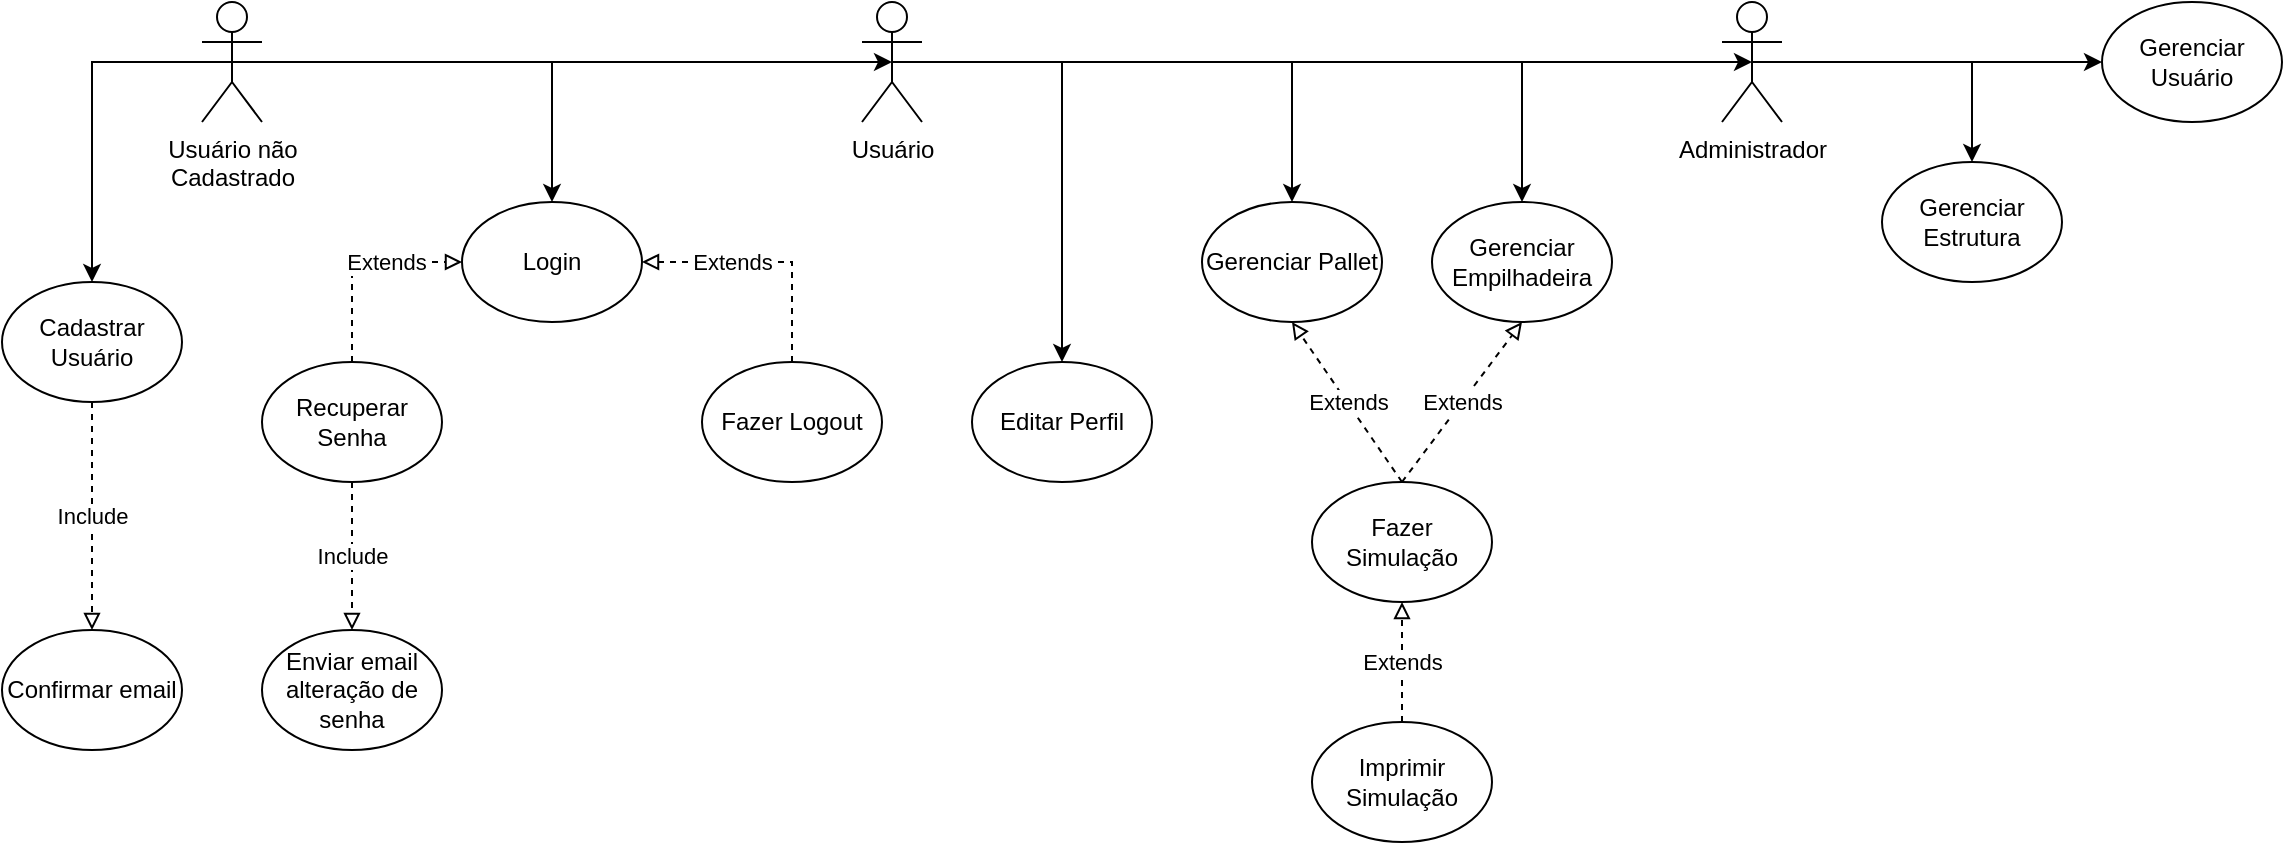 <mxfile version="28.2.7">
  <diagram name="Cadastro de Contatos UML" id="CtMI1O94lR7FsDbO_B6h">
    <mxGraphModel dx="1042" dy="527" grid="1" gridSize="10" guides="1" tooltips="1" connect="1" arrows="1" fold="1" page="1" pageScale="1" pageWidth="1169" pageHeight="827" math="0" shadow="0">
      <root>
        <mxCell id="0" />
        <mxCell id="1" parent="0" />
        <mxCell id="BOJG5-k8it2eCHu_wFMf-64" value="Usuário" style="shape=umlActor;verticalLabelPosition=bottom;verticalAlign=top;html=1;outlineConnect=0;" parent="1" vertex="1">
          <mxGeometry x="445" y="80" width="30" height="60" as="geometry" />
        </mxCell>
        <mxCell id="BOJG5-k8it2eCHu_wFMf-65" style="edgeStyle=orthogonalEdgeStyle;rounded=0;orthogonalLoop=1;jettySize=auto;html=1;exitX=0.5;exitY=0.5;exitDx=0;exitDy=0;exitPerimeter=0;entryX=0.5;entryY=0;entryDx=0;entryDy=0;" parent="1" source="BOJG5-k8it2eCHu_wFMf-67" target="BOJG5-k8it2eCHu_wFMf-75" edge="1">
          <mxGeometry relative="1" as="geometry" />
        </mxCell>
        <mxCell id="BOJG5-k8it2eCHu_wFMf-66" style="edgeStyle=orthogonalEdgeStyle;rounded=0;orthogonalLoop=1;jettySize=auto;html=1;exitX=0.5;exitY=0.5;exitDx=0;exitDy=0;exitPerimeter=0;entryX=0;entryY=0.5;entryDx=0;entryDy=0;" parent="1" source="BOJG5-k8it2eCHu_wFMf-67" target="BOJG5-k8it2eCHu_wFMf-80" edge="1">
          <mxGeometry relative="1" as="geometry" />
        </mxCell>
        <mxCell id="BOJG5-k8it2eCHu_wFMf-67" value="Administrador" style="shape=umlActor;verticalLabelPosition=bottom;verticalAlign=top;html=1;outlineConnect=0;" parent="1" vertex="1">
          <mxGeometry x="875" y="80" width="30" height="60" as="geometry" />
        </mxCell>
        <mxCell id="BOJG5-k8it2eCHu_wFMf-68" value="Cadastrar Usuário" style="ellipse;whiteSpace=wrap;html=1;" parent="1" vertex="1">
          <mxGeometry x="15" y="220" width="90" height="60" as="geometry" />
        </mxCell>
        <mxCell id="BOJG5-k8it2eCHu_wFMf-69" value="Confirmar email" style="ellipse;whiteSpace=wrap;html=1;" parent="1" vertex="1">
          <mxGeometry x="15" y="394" width="90" height="60" as="geometry" />
        </mxCell>
        <mxCell id="BOJG5-k8it2eCHu_wFMf-72" value="Login" style="ellipse;whiteSpace=wrap;html=1;" parent="1" vertex="1">
          <mxGeometry x="245" y="180" width="90" height="60" as="geometry" />
        </mxCell>
        <mxCell id="BOJG5-k8it2eCHu_wFMf-73" value="Gerenciar Pallet" style="ellipse;whiteSpace=wrap;html=1;" parent="1" vertex="1">
          <mxGeometry x="615" y="180" width="90" height="60" as="geometry" />
        </mxCell>
        <mxCell id="BOJG5-k8it2eCHu_wFMf-74" value="Gerenciar Empilhadeira" style="ellipse;whiteSpace=wrap;html=1;" parent="1" vertex="1">
          <mxGeometry x="730" y="180" width="90" height="60" as="geometry" />
        </mxCell>
        <mxCell id="BOJG5-k8it2eCHu_wFMf-75" value="Gerenciar Estrutura" style="ellipse;whiteSpace=wrap;html=1;" parent="1" vertex="1">
          <mxGeometry x="955" y="160" width="90" height="60" as="geometry" />
        </mxCell>
        <mxCell id="BOJG5-k8it2eCHu_wFMf-76" value="Fazer Simulação" style="ellipse;whiteSpace=wrap;html=1;" parent="1" vertex="1">
          <mxGeometry x="670" y="320" width="90" height="60" as="geometry" />
        </mxCell>
        <mxCell id="BOJG5-k8it2eCHu_wFMf-77" value="Fazer Logout" style="ellipse;whiteSpace=wrap;html=1;" parent="1" vertex="1">
          <mxGeometry x="365" y="260" width="90" height="60" as="geometry" />
        </mxCell>
        <mxCell id="BOJG5-k8it2eCHu_wFMf-78" value="Recuperar Senha" style="ellipse;whiteSpace=wrap;html=1;" parent="1" vertex="1">
          <mxGeometry x="145" y="260" width="90" height="60" as="geometry" />
        </mxCell>
        <mxCell id="BOJG5-k8it2eCHu_wFMf-79" value="Enviar email alteração de senha" style="ellipse;whiteSpace=wrap;html=1;" parent="1" vertex="1">
          <mxGeometry x="145" y="394" width="90" height="60" as="geometry" />
        </mxCell>
        <mxCell id="BOJG5-k8it2eCHu_wFMf-80" value="Gerenciar Usuário" style="ellipse;whiteSpace=wrap;html=1;" parent="1" vertex="1">
          <mxGeometry x="1065" y="80" width="90" height="60" as="geometry" />
        </mxCell>
        <mxCell id="BOJG5-k8it2eCHu_wFMf-81" value="Editar Perfil" style="ellipse;whiteSpace=wrap;html=1;" parent="1" vertex="1">
          <mxGeometry x="500" y="260" width="90" height="60" as="geometry" />
        </mxCell>
        <mxCell id="BOJG5-k8it2eCHu_wFMf-82" value="Imprimir Simulação" style="ellipse;whiteSpace=wrap;html=1;" parent="1" vertex="1">
          <mxGeometry x="670" y="440" width="90" height="60" as="geometry" />
        </mxCell>
        <mxCell id="BOJG5-k8it2eCHu_wFMf-83" value="Include" style="endArrow=block;endFill=0;html=1;rounded=0;exitX=0.5;exitY=1;exitDx=0;exitDy=0;entryX=0.5;entryY=0;entryDx=0;entryDy=0;dashed=1;" parent="1" source="BOJG5-k8it2eCHu_wFMf-68" target="BOJG5-k8it2eCHu_wFMf-69" edge="1">
          <mxGeometry width="160" relative="1" as="geometry">
            <mxPoint x="105" y="310" as="sourcePoint" />
            <mxPoint x="265" y="310" as="targetPoint" />
          </mxGeometry>
        </mxCell>
        <mxCell id="BOJG5-k8it2eCHu_wFMf-84" value="Extends" style="endArrow=block;endFill=0;html=1;rounded=0;exitX=0.5;exitY=0;exitDx=0;exitDy=0;entryX=0;entryY=0.5;entryDx=0;entryDy=0;dashed=1;" parent="1" source="BOJG5-k8it2eCHu_wFMf-78" target="BOJG5-k8it2eCHu_wFMf-72" edge="1">
          <mxGeometry x="0.278" width="160" relative="1" as="geometry">
            <mxPoint x="435" y="370" as="sourcePoint" />
            <mxPoint x="690" y="230" as="targetPoint" />
            <Array as="points">
              <mxPoint x="190" y="210" />
            </Array>
            <mxPoint as="offset" />
          </mxGeometry>
        </mxCell>
        <mxCell id="BOJG5-k8it2eCHu_wFMf-85" value="Include" style="endArrow=block;endFill=0;html=1;rounded=0;exitX=0.5;exitY=1;exitDx=0;exitDy=0;entryX=0.5;entryY=0;entryDx=0;entryDy=0;dashed=1;" parent="1" source="BOJG5-k8it2eCHu_wFMf-78" target="BOJG5-k8it2eCHu_wFMf-79" edge="1">
          <mxGeometry width="160" relative="1" as="geometry">
            <mxPoint x="85" y="549" as="sourcePoint" />
            <mxPoint x="245" y="549" as="targetPoint" />
          </mxGeometry>
        </mxCell>
        <mxCell id="BOJG5-k8it2eCHu_wFMf-86" value="Extends" style="endArrow=block;endFill=0;html=1;rounded=0;exitX=0.5;exitY=0;exitDx=0;exitDy=0;entryX=0.5;entryY=1;entryDx=0;entryDy=0;dashed=1;" parent="1" source="BOJG5-k8it2eCHu_wFMf-76" target="BOJG5-k8it2eCHu_wFMf-73" edge="1">
          <mxGeometry width="160" relative="1" as="geometry">
            <mxPoint x="580" y="350" as="sourcePoint" />
            <mxPoint x="740" y="350" as="targetPoint" />
          </mxGeometry>
        </mxCell>
        <mxCell id="BOJG5-k8it2eCHu_wFMf-87" value="Extends" style="endArrow=block;endFill=0;html=1;rounded=0;entryX=0.5;entryY=1;entryDx=0;entryDy=0;exitX=0.5;exitY=0;exitDx=0;exitDy=0;dashed=1;" parent="1" source="BOJG5-k8it2eCHu_wFMf-76" target="BOJG5-k8it2eCHu_wFMf-74" edge="1">
          <mxGeometry width="160" relative="1" as="geometry">
            <mxPoint x="580" y="350" as="sourcePoint" />
            <mxPoint x="740" y="350" as="targetPoint" />
          </mxGeometry>
        </mxCell>
        <mxCell id="BOJG5-k8it2eCHu_wFMf-88" value="Extends" style="endArrow=block;endFill=0;html=1;rounded=0;exitX=0.5;exitY=0;exitDx=0;exitDy=0;entryX=0.5;entryY=1;entryDx=0;entryDy=0;dashed=1;" parent="1" source="BOJG5-k8it2eCHu_wFMf-82" target="BOJG5-k8it2eCHu_wFMf-76" edge="1">
          <mxGeometry width="160" relative="1" as="geometry">
            <mxPoint x="688" y="370" as="sourcePoint" />
            <mxPoint x="848" y="370" as="targetPoint" />
          </mxGeometry>
        </mxCell>
        <mxCell id="BOJG5-k8it2eCHu_wFMf-89" value="Extends" style="endArrow=block;endFill=0;html=1;rounded=0;exitX=0.5;exitY=0;exitDx=0;exitDy=0;entryX=1;entryY=0.5;entryDx=0;entryDy=0;dashed=1;" parent="1" source="BOJG5-k8it2eCHu_wFMf-77" target="BOJG5-k8it2eCHu_wFMf-72" edge="1">
          <mxGeometry x="0.278" width="160" relative="1" as="geometry">
            <mxPoint x="825" y="270" as="sourcePoint" />
            <mxPoint x="955" y="220" as="targetPoint" />
            <Array as="points">
              <mxPoint x="410" y="210" />
            </Array>
            <mxPoint as="offset" />
          </mxGeometry>
        </mxCell>
        <mxCell id="zOrnugSZTZHdujEm2ETA-1" value="Usuário não&lt;div&gt;Cadastrado&lt;/div&gt;" style="shape=umlActor;verticalLabelPosition=bottom;verticalAlign=top;html=1;outlineConnect=0;" parent="1" vertex="1">
          <mxGeometry x="115" y="80" width="30" height="60" as="geometry" />
        </mxCell>
        <mxCell id="zOrnugSZTZHdujEm2ETA-2" value="" style="endArrow=classic;html=1;rounded=0;exitX=0.5;exitY=0.5;exitDx=0;exitDy=0;exitPerimeter=0;entryX=0.5;entryY=0.5;entryDx=0;entryDy=0;entryPerimeter=0;" parent="1" source="BOJG5-k8it2eCHu_wFMf-64" target="BOJG5-k8it2eCHu_wFMf-67" edge="1">
          <mxGeometry width="50" height="50" relative="1" as="geometry">
            <mxPoint x="615" y="300" as="sourcePoint" />
            <mxPoint x="665" y="250" as="targetPoint" />
          </mxGeometry>
        </mxCell>
        <mxCell id="zOrnugSZTZHdujEm2ETA-4" value="" style="endArrow=classic;html=1;rounded=0;exitX=0.5;exitY=0.5;exitDx=0;exitDy=0;exitPerimeter=0;entryX=0.5;entryY=0;entryDx=0;entryDy=0;" parent="1" source="zOrnugSZTZHdujEm2ETA-1" target="BOJG5-k8it2eCHu_wFMf-68" edge="1">
          <mxGeometry width="50" height="50" relative="1" as="geometry">
            <mxPoint x="235" y="460" as="sourcePoint" />
            <mxPoint x="395" y="500" as="targetPoint" />
            <Array as="points">
              <mxPoint x="60" y="110" />
            </Array>
          </mxGeometry>
        </mxCell>
        <mxCell id="zOrnugSZTZHdujEm2ETA-5" value="" style="endArrow=classic;html=1;rounded=0;exitX=0.5;exitY=0.5;exitDx=0;exitDy=0;exitPerimeter=0;entryX=0.5;entryY=0.5;entryDx=0;entryDy=0;entryPerimeter=0;" parent="1" source="zOrnugSZTZHdujEm2ETA-1" target="BOJG5-k8it2eCHu_wFMf-64" edge="1">
          <mxGeometry width="50" height="50" relative="1" as="geometry">
            <mxPoint x="225" y="280" as="sourcePoint" />
            <mxPoint x="275" y="230" as="targetPoint" />
          </mxGeometry>
        </mxCell>
        <mxCell id="zOrnugSZTZHdujEm2ETA-6" value="" style="endArrow=classic;html=1;rounded=0;exitX=0.5;exitY=0.5;exitDx=0;exitDy=0;exitPerimeter=0;" parent="1" source="zOrnugSZTZHdujEm2ETA-1" target="BOJG5-k8it2eCHu_wFMf-72" edge="1">
          <mxGeometry width="50" height="50" relative="1" as="geometry">
            <mxPoint x="185" y="140" as="sourcePoint" />
            <mxPoint x="375" y="380" as="targetPoint" />
            <Array as="points">
              <mxPoint x="290" y="110" />
            </Array>
          </mxGeometry>
        </mxCell>
        <mxCell id="zOrnugSZTZHdujEm2ETA-7" value="" style="endArrow=classic;html=1;rounded=0;exitX=0.5;exitY=0.5;exitDx=0;exitDy=0;exitPerimeter=0;entryX=0.5;entryY=0;entryDx=0;entryDy=0;" parent="1" source="BOJG5-k8it2eCHu_wFMf-64" target="BOJG5-k8it2eCHu_wFMf-81" edge="1">
          <mxGeometry width="50" height="50" relative="1" as="geometry">
            <mxPoint x="465" y="440" as="sourcePoint" />
            <mxPoint x="515" y="390" as="targetPoint" />
            <Array as="points">
              <mxPoint x="545" y="110" />
            </Array>
          </mxGeometry>
        </mxCell>
        <mxCell id="zOrnugSZTZHdujEm2ETA-8" value="" style="endArrow=classic;html=1;rounded=0;exitX=0.5;exitY=0.5;exitDx=0;exitDy=0;exitPerimeter=0;entryX=0.5;entryY=0;entryDx=0;entryDy=0;" parent="1" source="BOJG5-k8it2eCHu_wFMf-64" target="BOJG5-k8it2eCHu_wFMf-73" edge="1">
          <mxGeometry width="50" height="50" relative="1" as="geometry">
            <mxPoint x="385" y="390" as="sourcePoint" />
            <mxPoint x="495" y="420" as="targetPoint" />
            <Array as="points">
              <mxPoint x="660" y="110" />
            </Array>
          </mxGeometry>
        </mxCell>
        <mxCell id="zOrnugSZTZHdujEm2ETA-9" value="" style="endArrow=classic;html=1;rounded=0;exitX=0.5;exitY=0.5;exitDx=0;exitDy=0;exitPerimeter=0;entryX=0.5;entryY=0;entryDx=0;entryDy=0;" parent="1" source="BOJG5-k8it2eCHu_wFMf-64" target="BOJG5-k8it2eCHu_wFMf-74" edge="1">
          <mxGeometry width="50" height="50" relative="1" as="geometry">
            <mxPoint x="535" y="470" as="sourcePoint" />
            <mxPoint x="585" y="420" as="targetPoint" />
            <Array as="points">
              <mxPoint x="775" y="110" />
            </Array>
          </mxGeometry>
        </mxCell>
      </root>
    </mxGraphModel>
  </diagram>
</mxfile>
